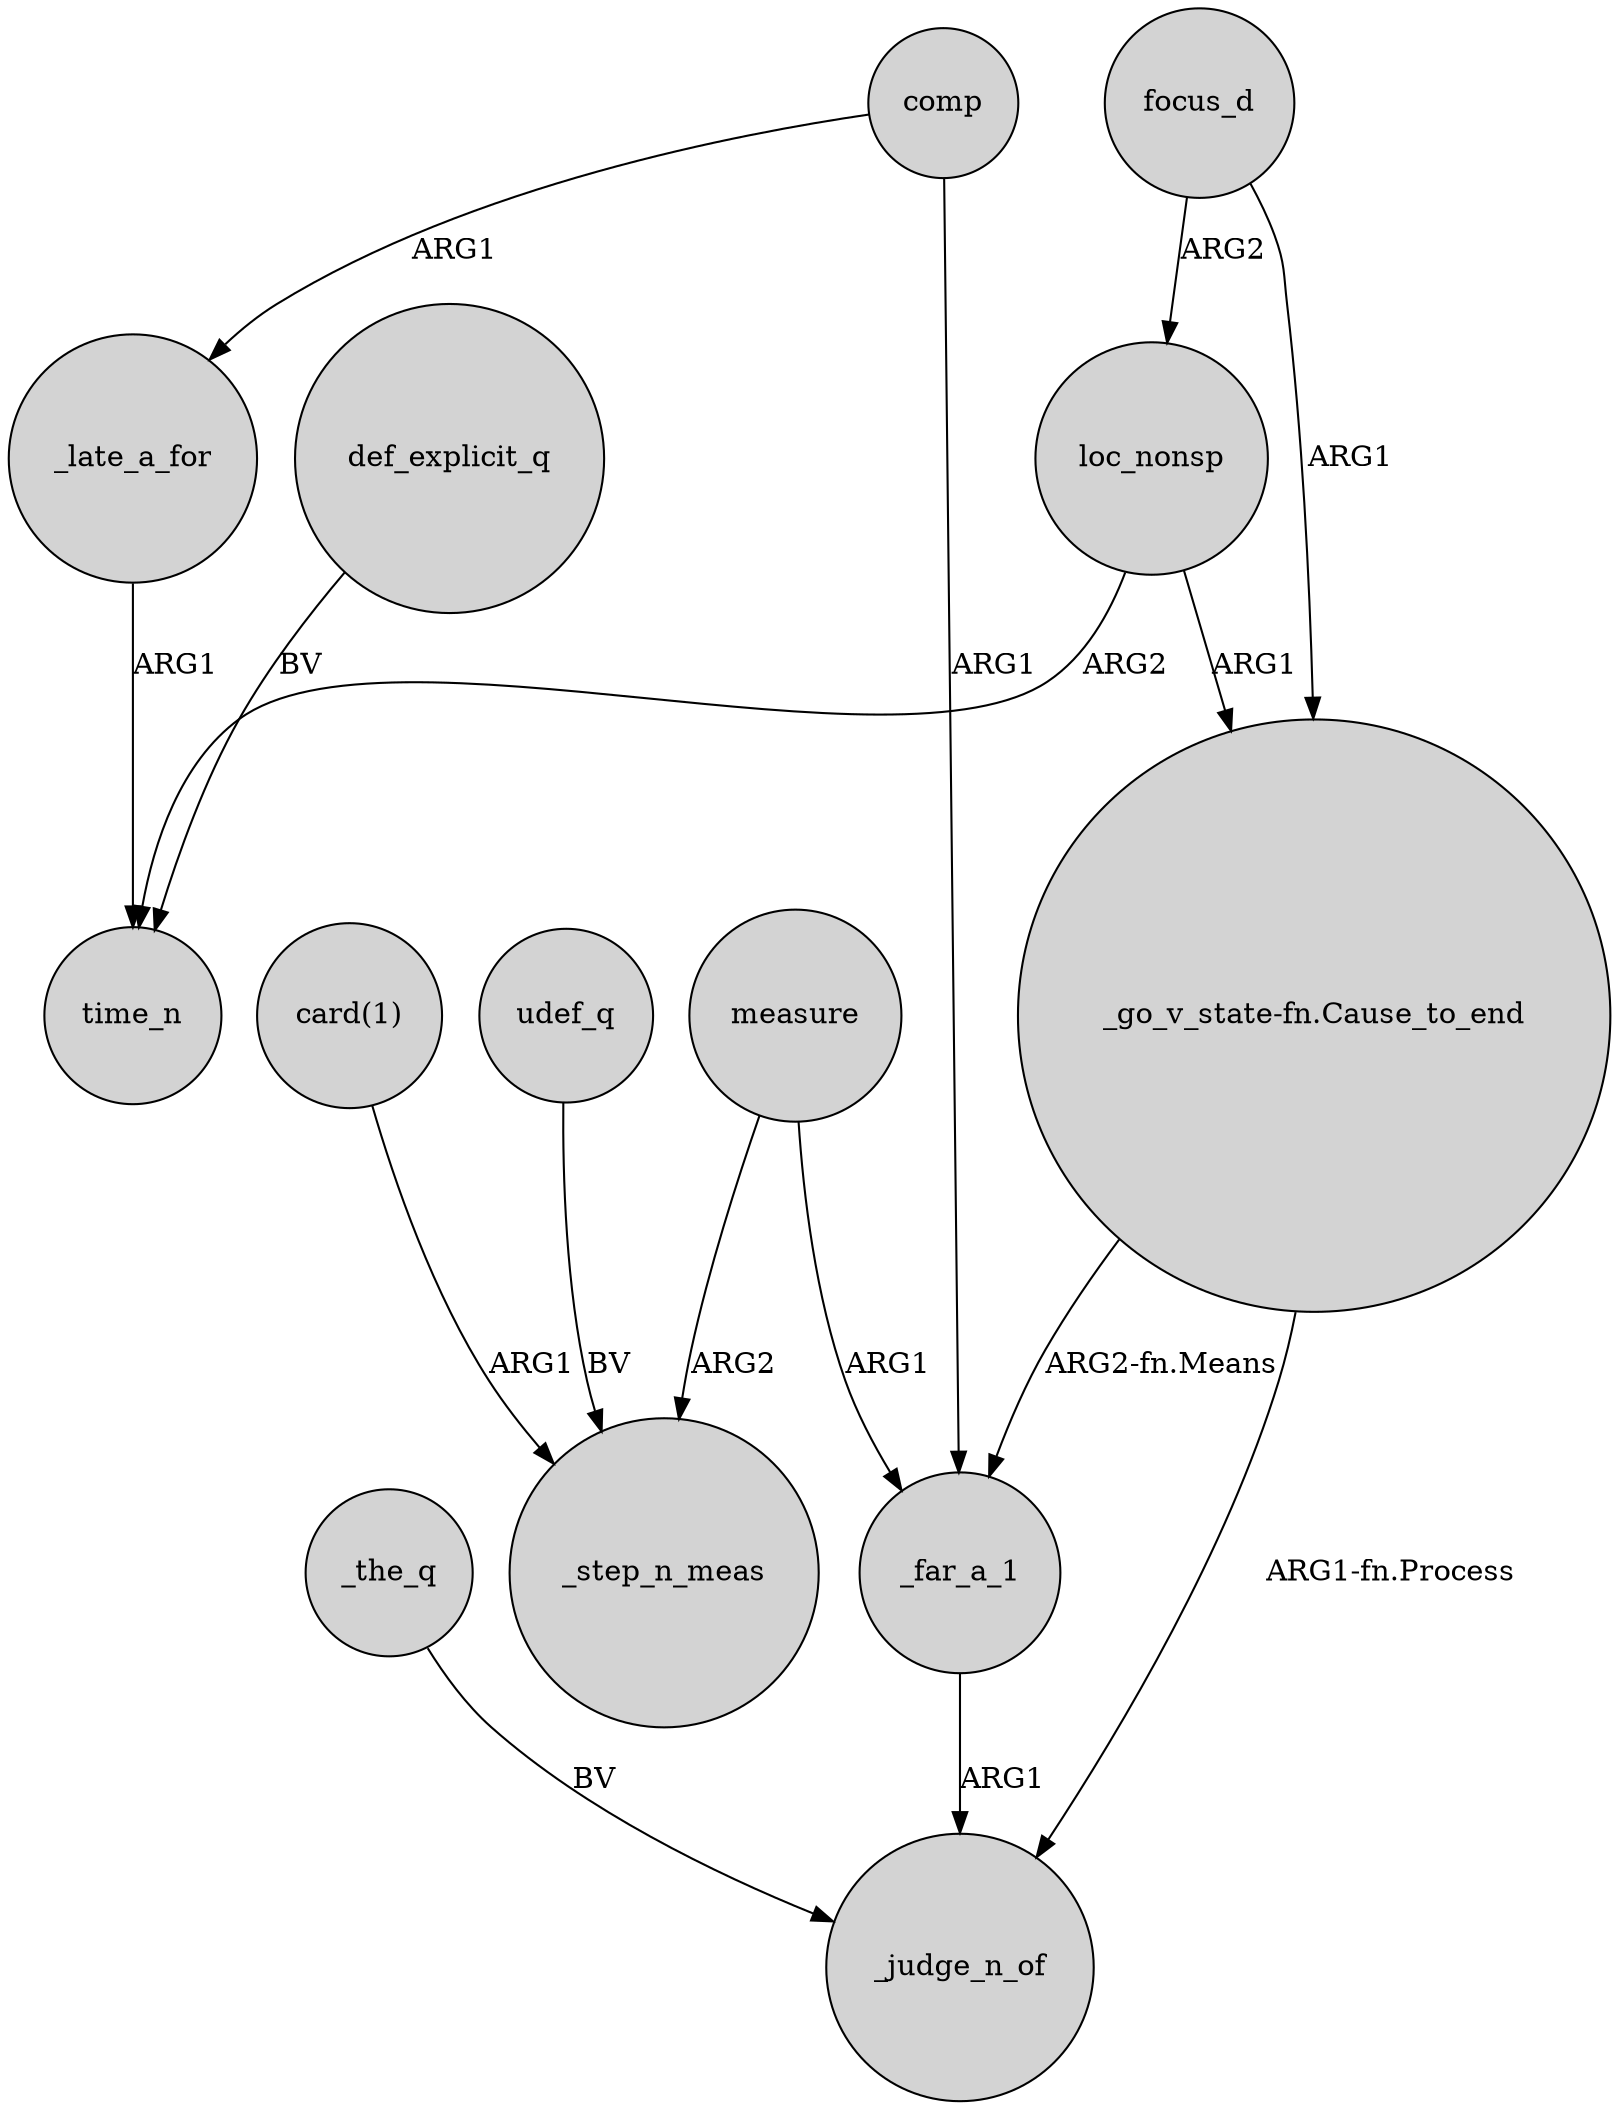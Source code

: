 digraph {
	node [shape=circle style=filled]
	_late_a_for -> time_n [label=ARG1]
	measure -> _step_n_meas [label=ARG2]
	"card(1)" -> _step_n_meas [label=ARG1]
	comp -> _far_a_1 [label=ARG1]
	comp -> _late_a_for [label=ARG1]
	def_explicit_q -> time_n [label=BV]
	loc_nonsp -> time_n [label=ARG2]
	"_go_v_state-fn.Cause_to_end" -> _judge_n_of [label="ARG1-fn.Process"]
	focus_d -> loc_nonsp [label=ARG2]
	focus_d -> "_go_v_state-fn.Cause_to_end" [label=ARG1]
	"_go_v_state-fn.Cause_to_end" -> _far_a_1 [label="ARG2-fn.Means"]
	_far_a_1 -> _judge_n_of [label=ARG1]
	measure -> _far_a_1 [label=ARG1]
	udef_q -> _step_n_meas [label=BV]
	_the_q -> _judge_n_of [label=BV]
	loc_nonsp -> "_go_v_state-fn.Cause_to_end" [label=ARG1]
}
